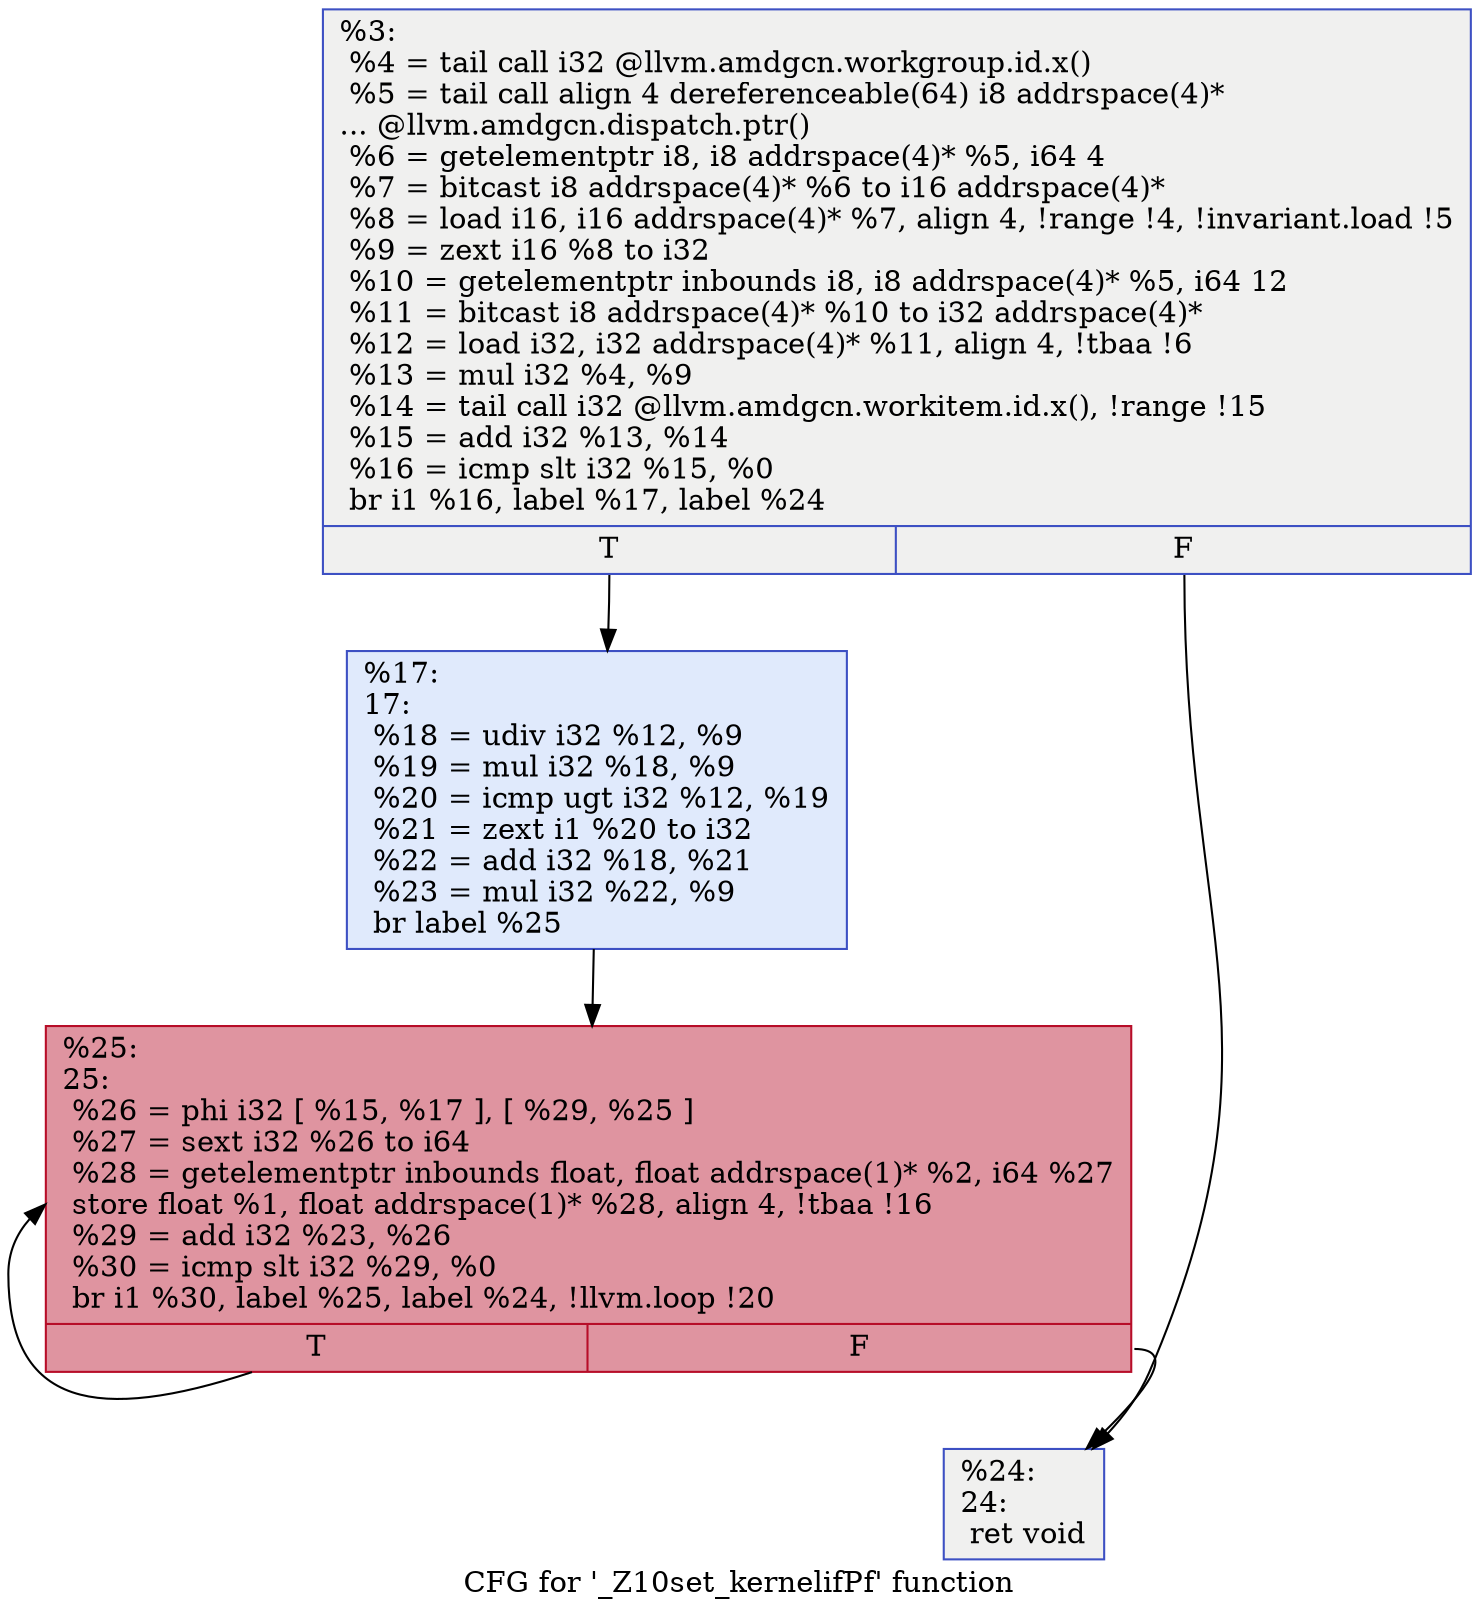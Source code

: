 digraph "CFG for '_Z10set_kernelifPf' function" {
	label="CFG for '_Z10set_kernelifPf' function";

	Node0x5dd1350 [shape=record,color="#3d50c3ff", style=filled, fillcolor="#dedcdb70",label="{%3:\l  %4 = tail call i32 @llvm.amdgcn.workgroup.id.x()\l  %5 = tail call align 4 dereferenceable(64) i8 addrspace(4)*\l... @llvm.amdgcn.dispatch.ptr()\l  %6 = getelementptr i8, i8 addrspace(4)* %5, i64 4\l  %7 = bitcast i8 addrspace(4)* %6 to i16 addrspace(4)*\l  %8 = load i16, i16 addrspace(4)* %7, align 4, !range !4, !invariant.load !5\l  %9 = zext i16 %8 to i32\l  %10 = getelementptr inbounds i8, i8 addrspace(4)* %5, i64 12\l  %11 = bitcast i8 addrspace(4)* %10 to i32 addrspace(4)*\l  %12 = load i32, i32 addrspace(4)* %11, align 4, !tbaa !6\l  %13 = mul i32 %4, %9\l  %14 = tail call i32 @llvm.amdgcn.workitem.id.x(), !range !15\l  %15 = add i32 %13, %14\l  %16 = icmp slt i32 %15, %0\l  br i1 %16, label %17, label %24\l|{<s0>T|<s1>F}}"];
	Node0x5dd1350:s0 -> Node0x5dd2c70;
	Node0x5dd1350:s1 -> Node0x5dd3620;
	Node0x5dd2c70 [shape=record,color="#3d50c3ff", style=filled, fillcolor="#b9d0f970",label="{%17:\l17:                                               \l  %18 = udiv i32 %12, %9\l  %19 = mul i32 %18, %9\l  %20 = icmp ugt i32 %12, %19\l  %21 = zext i1 %20 to i32\l  %22 = add i32 %18, %21\l  %23 = mul i32 %22, %9\l  br label %25\l}"];
	Node0x5dd2c70 -> Node0x5dd3aa0;
	Node0x5dd3620 [shape=record,color="#3d50c3ff", style=filled, fillcolor="#dedcdb70",label="{%24:\l24:                                               \l  ret void\l}"];
	Node0x5dd3aa0 [shape=record,color="#b70d28ff", style=filled, fillcolor="#b70d2870",label="{%25:\l25:                                               \l  %26 = phi i32 [ %15, %17 ], [ %29, %25 ]\l  %27 = sext i32 %26 to i64\l  %28 = getelementptr inbounds float, float addrspace(1)* %2, i64 %27\l  store float %1, float addrspace(1)* %28, align 4, !tbaa !16\l  %29 = add i32 %23, %26\l  %30 = icmp slt i32 %29, %0\l  br i1 %30, label %25, label %24, !llvm.loop !20\l|{<s0>T|<s1>F}}"];
	Node0x5dd3aa0:s0 -> Node0x5dd3aa0;
	Node0x5dd3aa0:s1 -> Node0x5dd3620;
}
